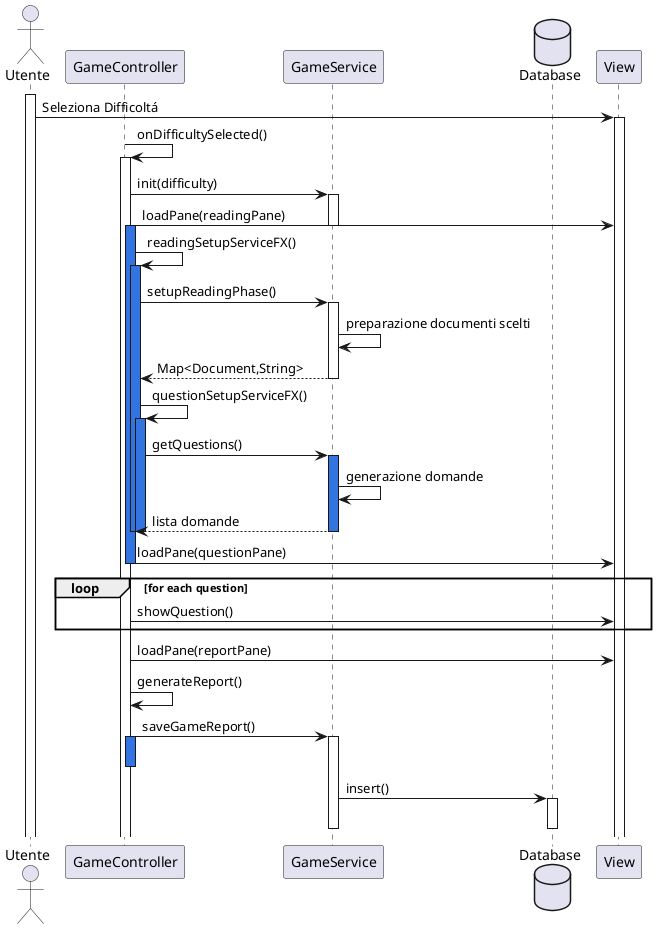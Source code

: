@startuml
actor Utente
participant GameController
participant GameService
database Database as DB
participant View
activate Utente

Utente -> View : Seleziona Difficoltá
activate View
GameController -> GameController : onDifficultySelected()
activate GameController
GameController -> GameService : init(difficulty)
activate GameService
GameController -> View : loadPane(readingPane)
deactivate GameService
activate GameController #3375E0
GameController -> GameController : readingSetupServiceFX()
activate GameController #3375E0
GameController -> GameService : setupReadingPhase()
activate GameService
GameService -> GameService : preparazione documenti scelti
GameService --> GameController : Map<Document,String>
deactivate GameService
GameController -> GameController : questionSetupServiceFX()
activate GameController #3375E0
GameController -> GameService : getQuestions()
activate GameService #3375E0
GameService -> GameService : generazione domande
GameService --> GameController : lista domande
deactivate GameController
deactivate GameService
deactivate GameController
GameController -> View : loadPane(questionPane)
deactivate GameController
loop for each question
    GameController -> View : showQuestion()
end

activate GameController #3375E0
GameController -> View : loadPane(reportPane)
GameController -> GameController: generateReport()
GameController -> GameService : saveGameReport()
activate GameController #3375E0
activate GameService
deactivate GameController
GameService -> DB : insert()
activate DB
deactivate GameService
deactivate DB

@enduml
